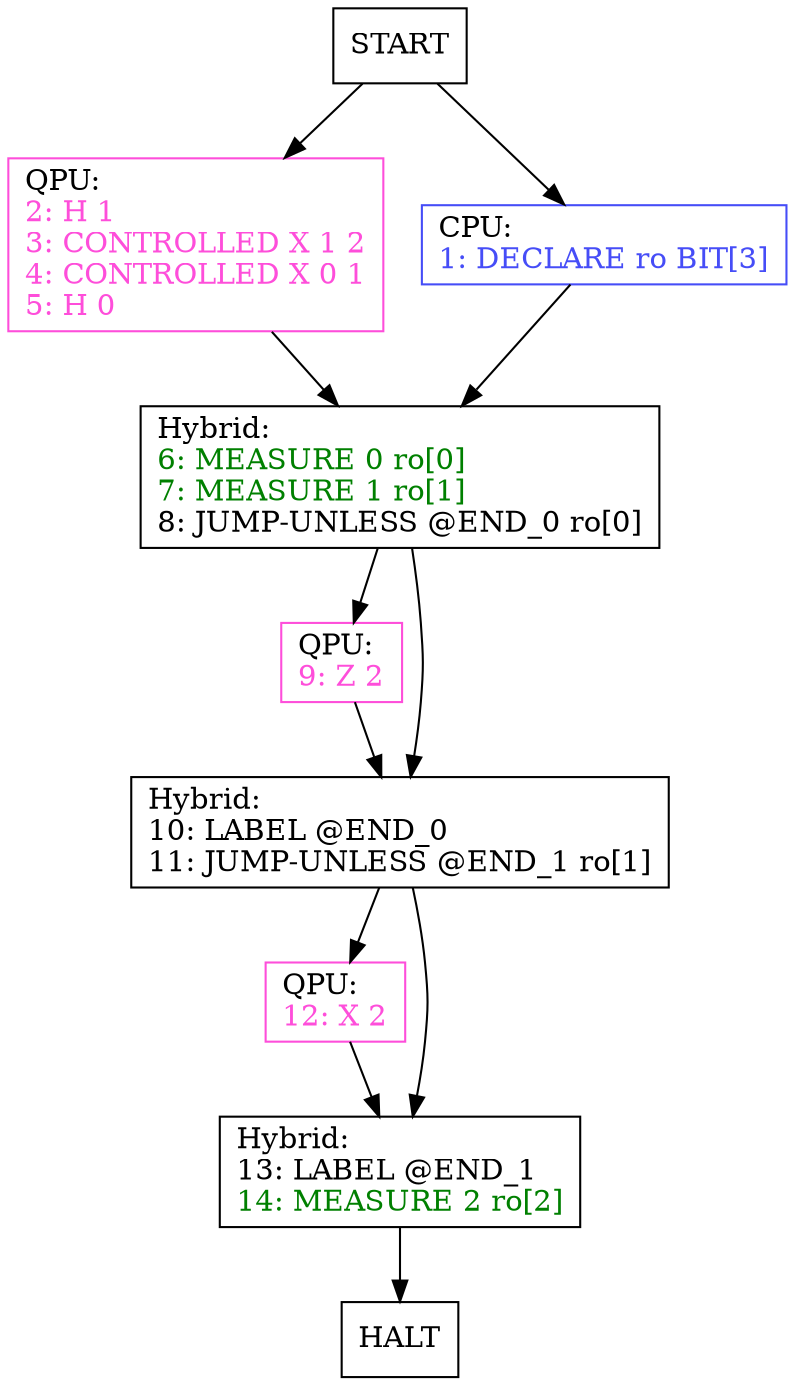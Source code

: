 # SPDX-FileCopyrightText: 2025 Lian Remme <lian.remme@dlr.de>
# SPDX-License-Identifier: MIT
digraph "ControlFlowGraph" {
"line12quantum00" ["shape"="rectangle","color"="#fe4eda","label"=<QPU:<br align="left"/><font color="#fe4eda">12: X 2</font><br align="left"/>>]
"@END_17" ["shape"="rectangle","color"="black","label"=<Hybrid:<br align="left"/><font color="#000000">13: LABEL @END_1</font><br align="left"/><font color="#008000">14: MEASURE 2 ro[2]</font><br align="left"/>>]
"line9quantum01" ["shape"="rectangle","color"="#fe4eda","label"=<QPU:<br align="left"/><font color="#fe4eda">9: Z 2</font><br align="left"/>>]
"@END_02" ["shape"="rectangle","color"="black","label"=<Hybrid:<br align="left"/><font color="#000000">10: LABEL @END_0</font><br align="left"/><font color="#000000">11: JUMP-UNLESS @END_1 ro[1]</font><br align="left"/>>]
"startcontrol23" ["shape"="rectangle","color"="black","label"=<Hybrid:<br align="left"/><font color="#008000">6: MEASURE 0 ro[0]</font><br align="left"/><font color="#008000">7: MEASURE 1 ro[1]</font><br align="left"/><font color="#000000">8: JUMP-UNLESS @END_0 ro[0]</font><br align="left"/>>]
"startquantum04" ["shape"="rectangle","color"="#fe4eda","label"=<QPU:<br align="left"/><font color="#fe4eda">2: H 1</font><br align="left"/><font color="#fe4eda">3: CONTROLLED X 1 2</font><br align="left"/><font color="#fe4eda">4: CONTROLLED X 0 1</font><br align="left"/><font color="#fe4eda">5: H 0</font><br align="left"/>>]
"startclassical15" ["shape"="rectangle","color"="#464df7","label"=<CPU:<br align="left"/><font color="#464df7">1: DECLARE ro BIT[3]</font><br align="left"/>>]
"halt6" ["shape"="rectangle","color"="black","label"=<HALT<br align="left"/>>]
"start8" ["shape"="rectangle","color"="black","label"=<START<br align="left"/>>]
"line12quantum00" -> "@END_17"
"@END_17" -> "halt6"
"line9quantum01" -> "@END_02"
"@END_02" -> "line12quantum00"
"@END_02" -> "@END_17"
"startcontrol23" -> "line9quantum01"
"startcontrol23" -> "@END_02"
"startquantum04" -> "startcontrol23"
"startclassical15" -> "startcontrol23"
"start8" -> "startclassical15"
"start8" -> "startquantum04"
}